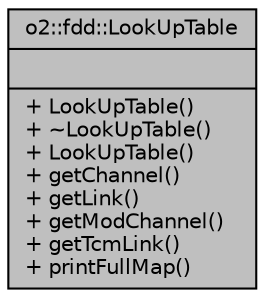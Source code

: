 digraph "o2::fdd::LookUpTable"
{
 // INTERACTIVE_SVG=YES
  bgcolor="transparent";
  edge [fontname="Helvetica",fontsize="10",labelfontname="Helvetica",labelfontsize="10"];
  node [fontname="Helvetica",fontsize="10",shape=record];
  Node1 [label="{o2::fdd::LookUpTable\n||+ LookUpTable()\l+ ~LookUpTable()\l+ LookUpTable()\l+ getChannel()\l+ getLink()\l+ getModChannel()\l+ getTcmLink()\l+ printFullMap()\l}",height=0.2,width=0.4,color="black", fillcolor="grey75", style="filled", fontcolor="black"];
}
